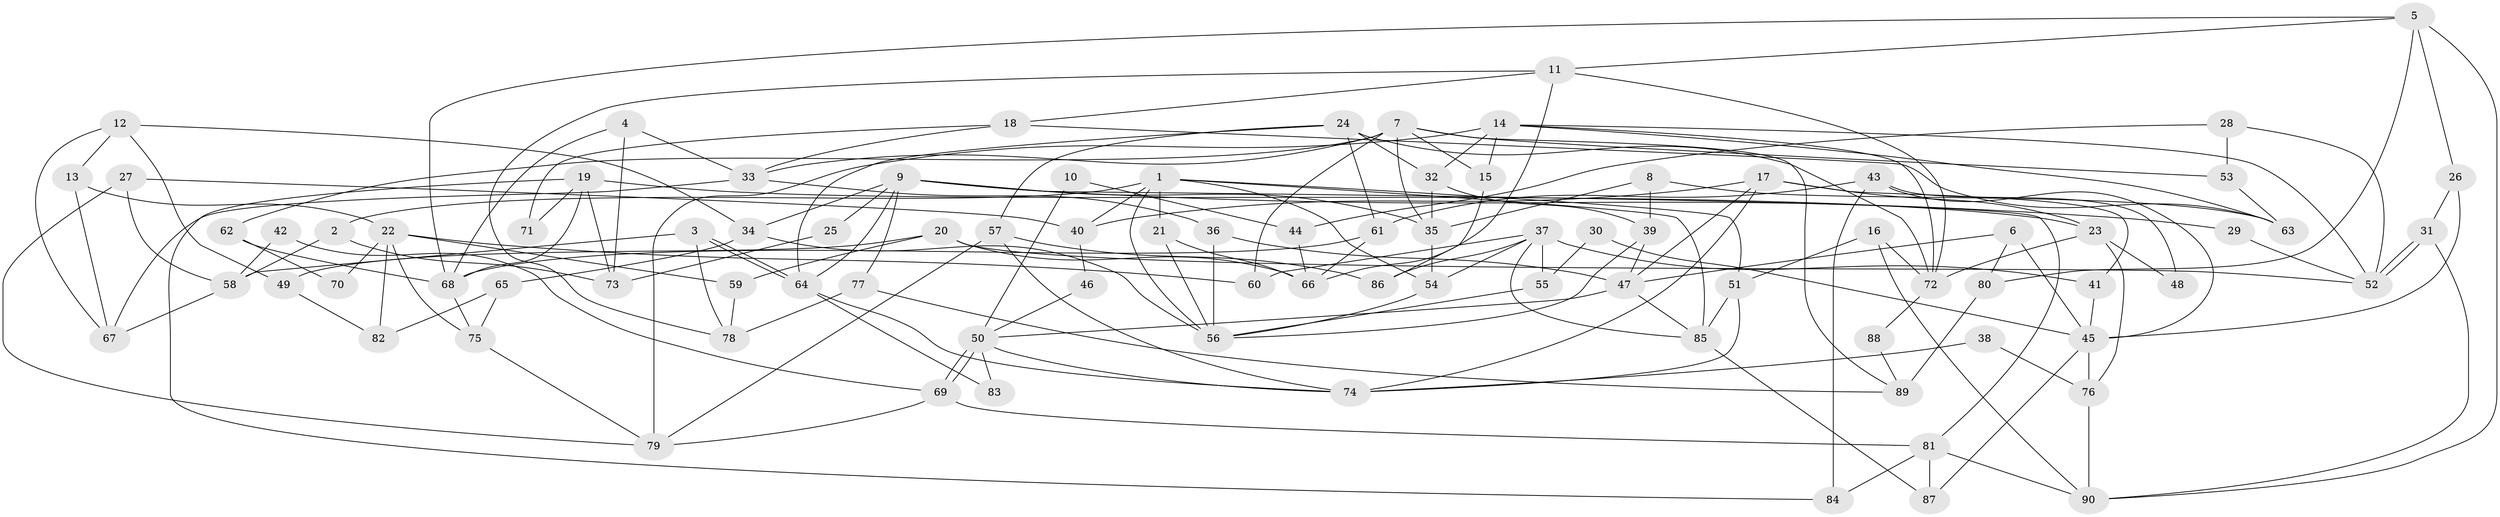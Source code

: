 // Generated by graph-tools (version 1.1) at 2025/02/03/09/25 03:02:03]
// undirected, 90 vertices, 180 edges
graph export_dot {
graph [start="1"]
  node [color=gray90,style=filled];
  1;
  2;
  3;
  4;
  5;
  6;
  7;
  8;
  9;
  10;
  11;
  12;
  13;
  14;
  15;
  16;
  17;
  18;
  19;
  20;
  21;
  22;
  23;
  24;
  25;
  26;
  27;
  28;
  29;
  30;
  31;
  32;
  33;
  34;
  35;
  36;
  37;
  38;
  39;
  40;
  41;
  42;
  43;
  44;
  45;
  46;
  47;
  48;
  49;
  50;
  51;
  52;
  53;
  54;
  55;
  56;
  57;
  58;
  59;
  60;
  61;
  62;
  63;
  64;
  65;
  66;
  67;
  68;
  69;
  70;
  71;
  72;
  73;
  74;
  75;
  76;
  77;
  78;
  79;
  80;
  81;
  82;
  83;
  84;
  85;
  86;
  87;
  88;
  89;
  90;
  1 -- 54;
  1 -- 40;
  1 -- 2;
  1 -- 21;
  1 -- 51;
  1 -- 56;
  1 -- 85;
  2 -- 73;
  2 -- 58;
  3 -- 64;
  3 -- 64;
  3 -- 78;
  3 -- 58;
  4 -- 68;
  4 -- 33;
  4 -- 73;
  5 -- 11;
  5 -- 26;
  5 -- 68;
  5 -- 80;
  5 -- 90;
  6 -- 45;
  6 -- 47;
  6 -- 80;
  7 -- 15;
  7 -- 60;
  7 -- 33;
  7 -- 35;
  7 -- 53;
  7 -- 62;
  7 -- 89;
  8 -- 35;
  8 -- 39;
  8 -- 63;
  9 -- 64;
  9 -- 77;
  9 -- 25;
  9 -- 29;
  9 -- 34;
  9 -- 35;
  9 -- 81;
  10 -- 50;
  10 -- 44;
  11 -- 18;
  11 -- 72;
  11 -- 66;
  11 -- 78;
  12 -- 67;
  12 -- 34;
  12 -- 13;
  12 -- 49;
  13 -- 67;
  13 -- 22;
  14 -- 79;
  14 -- 72;
  14 -- 15;
  14 -- 32;
  14 -- 52;
  14 -- 63;
  15 -- 86;
  16 -- 51;
  16 -- 72;
  16 -- 90;
  17 -- 41;
  17 -- 47;
  17 -- 23;
  17 -- 40;
  17 -- 74;
  18 -- 63;
  18 -- 33;
  18 -- 71;
  19 -- 23;
  19 -- 68;
  19 -- 71;
  19 -- 73;
  19 -- 84;
  20 -- 52;
  20 -- 66;
  20 -- 49;
  20 -- 59;
  21 -- 56;
  21 -- 66;
  22 -- 82;
  22 -- 59;
  22 -- 60;
  22 -- 70;
  22 -- 75;
  23 -- 76;
  23 -- 48;
  23 -- 72;
  24 -- 61;
  24 -- 32;
  24 -- 57;
  24 -- 64;
  24 -- 72;
  25 -- 73;
  26 -- 31;
  26 -- 45;
  27 -- 79;
  27 -- 58;
  27 -- 40;
  28 -- 52;
  28 -- 53;
  28 -- 44;
  29 -- 52;
  30 -- 45;
  30 -- 55;
  31 -- 52;
  31 -- 52;
  31 -- 90;
  32 -- 35;
  32 -- 39;
  33 -- 36;
  33 -- 67;
  34 -- 56;
  34 -- 65;
  35 -- 54;
  36 -- 47;
  36 -- 56;
  37 -- 54;
  37 -- 85;
  37 -- 41;
  37 -- 55;
  37 -- 60;
  37 -- 86;
  38 -- 76;
  38 -- 74;
  39 -- 47;
  39 -- 56;
  40 -- 46;
  41 -- 45;
  42 -- 58;
  42 -- 69;
  43 -- 84;
  43 -- 61;
  43 -- 45;
  43 -- 48;
  44 -- 66;
  45 -- 87;
  45 -- 76;
  46 -- 50;
  47 -- 50;
  47 -- 85;
  49 -- 82;
  50 -- 69;
  50 -- 69;
  50 -- 74;
  50 -- 83;
  51 -- 74;
  51 -- 85;
  53 -- 63;
  54 -- 56;
  55 -- 56;
  57 -- 74;
  57 -- 79;
  57 -- 86;
  58 -- 67;
  59 -- 78;
  61 -- 68;
  61 -- 66;
  62 -- 68;
  62 -- 70;
  64 -- 74;
  64 -- 83;
  65 -- 75;
  65 -- 82;
  68 -- 75;
  69 -- 81;
  69 -- 79;
  72 -- 88;
  75 -- 79;
  76 -- 90;
  77 -- 89;
  77 -- 78;
  80 -- 89;
  81 -- 90;
  81 -- 84;
  81 -- 87;
  85 -- 87;
  88 -- 89;
}
